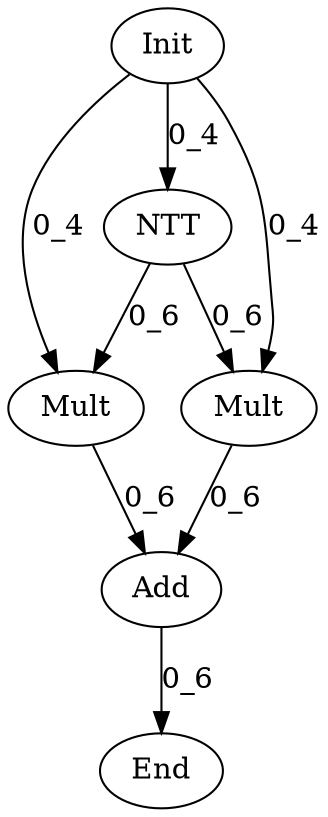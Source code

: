 digraph G {
Init[label="Init"];
End[label="End"];
NTT[label="NTT"];
Mult0[label="Mult"];
Mult1[label="Mult"];
Add[label="Add"];
Init -> NTT[label="0_4"];
Init -> Mult0[label="0_4"];
Init -> Mult1[label="0_4"];
NTT -> Mult0[label="0_6"];
NTT -> Mult1[label="0_6"];
Mult0 -> Add[label="0_6"];
Mult1 -> Add[label="0_6"];
Add -> End[label="0_6"];
}